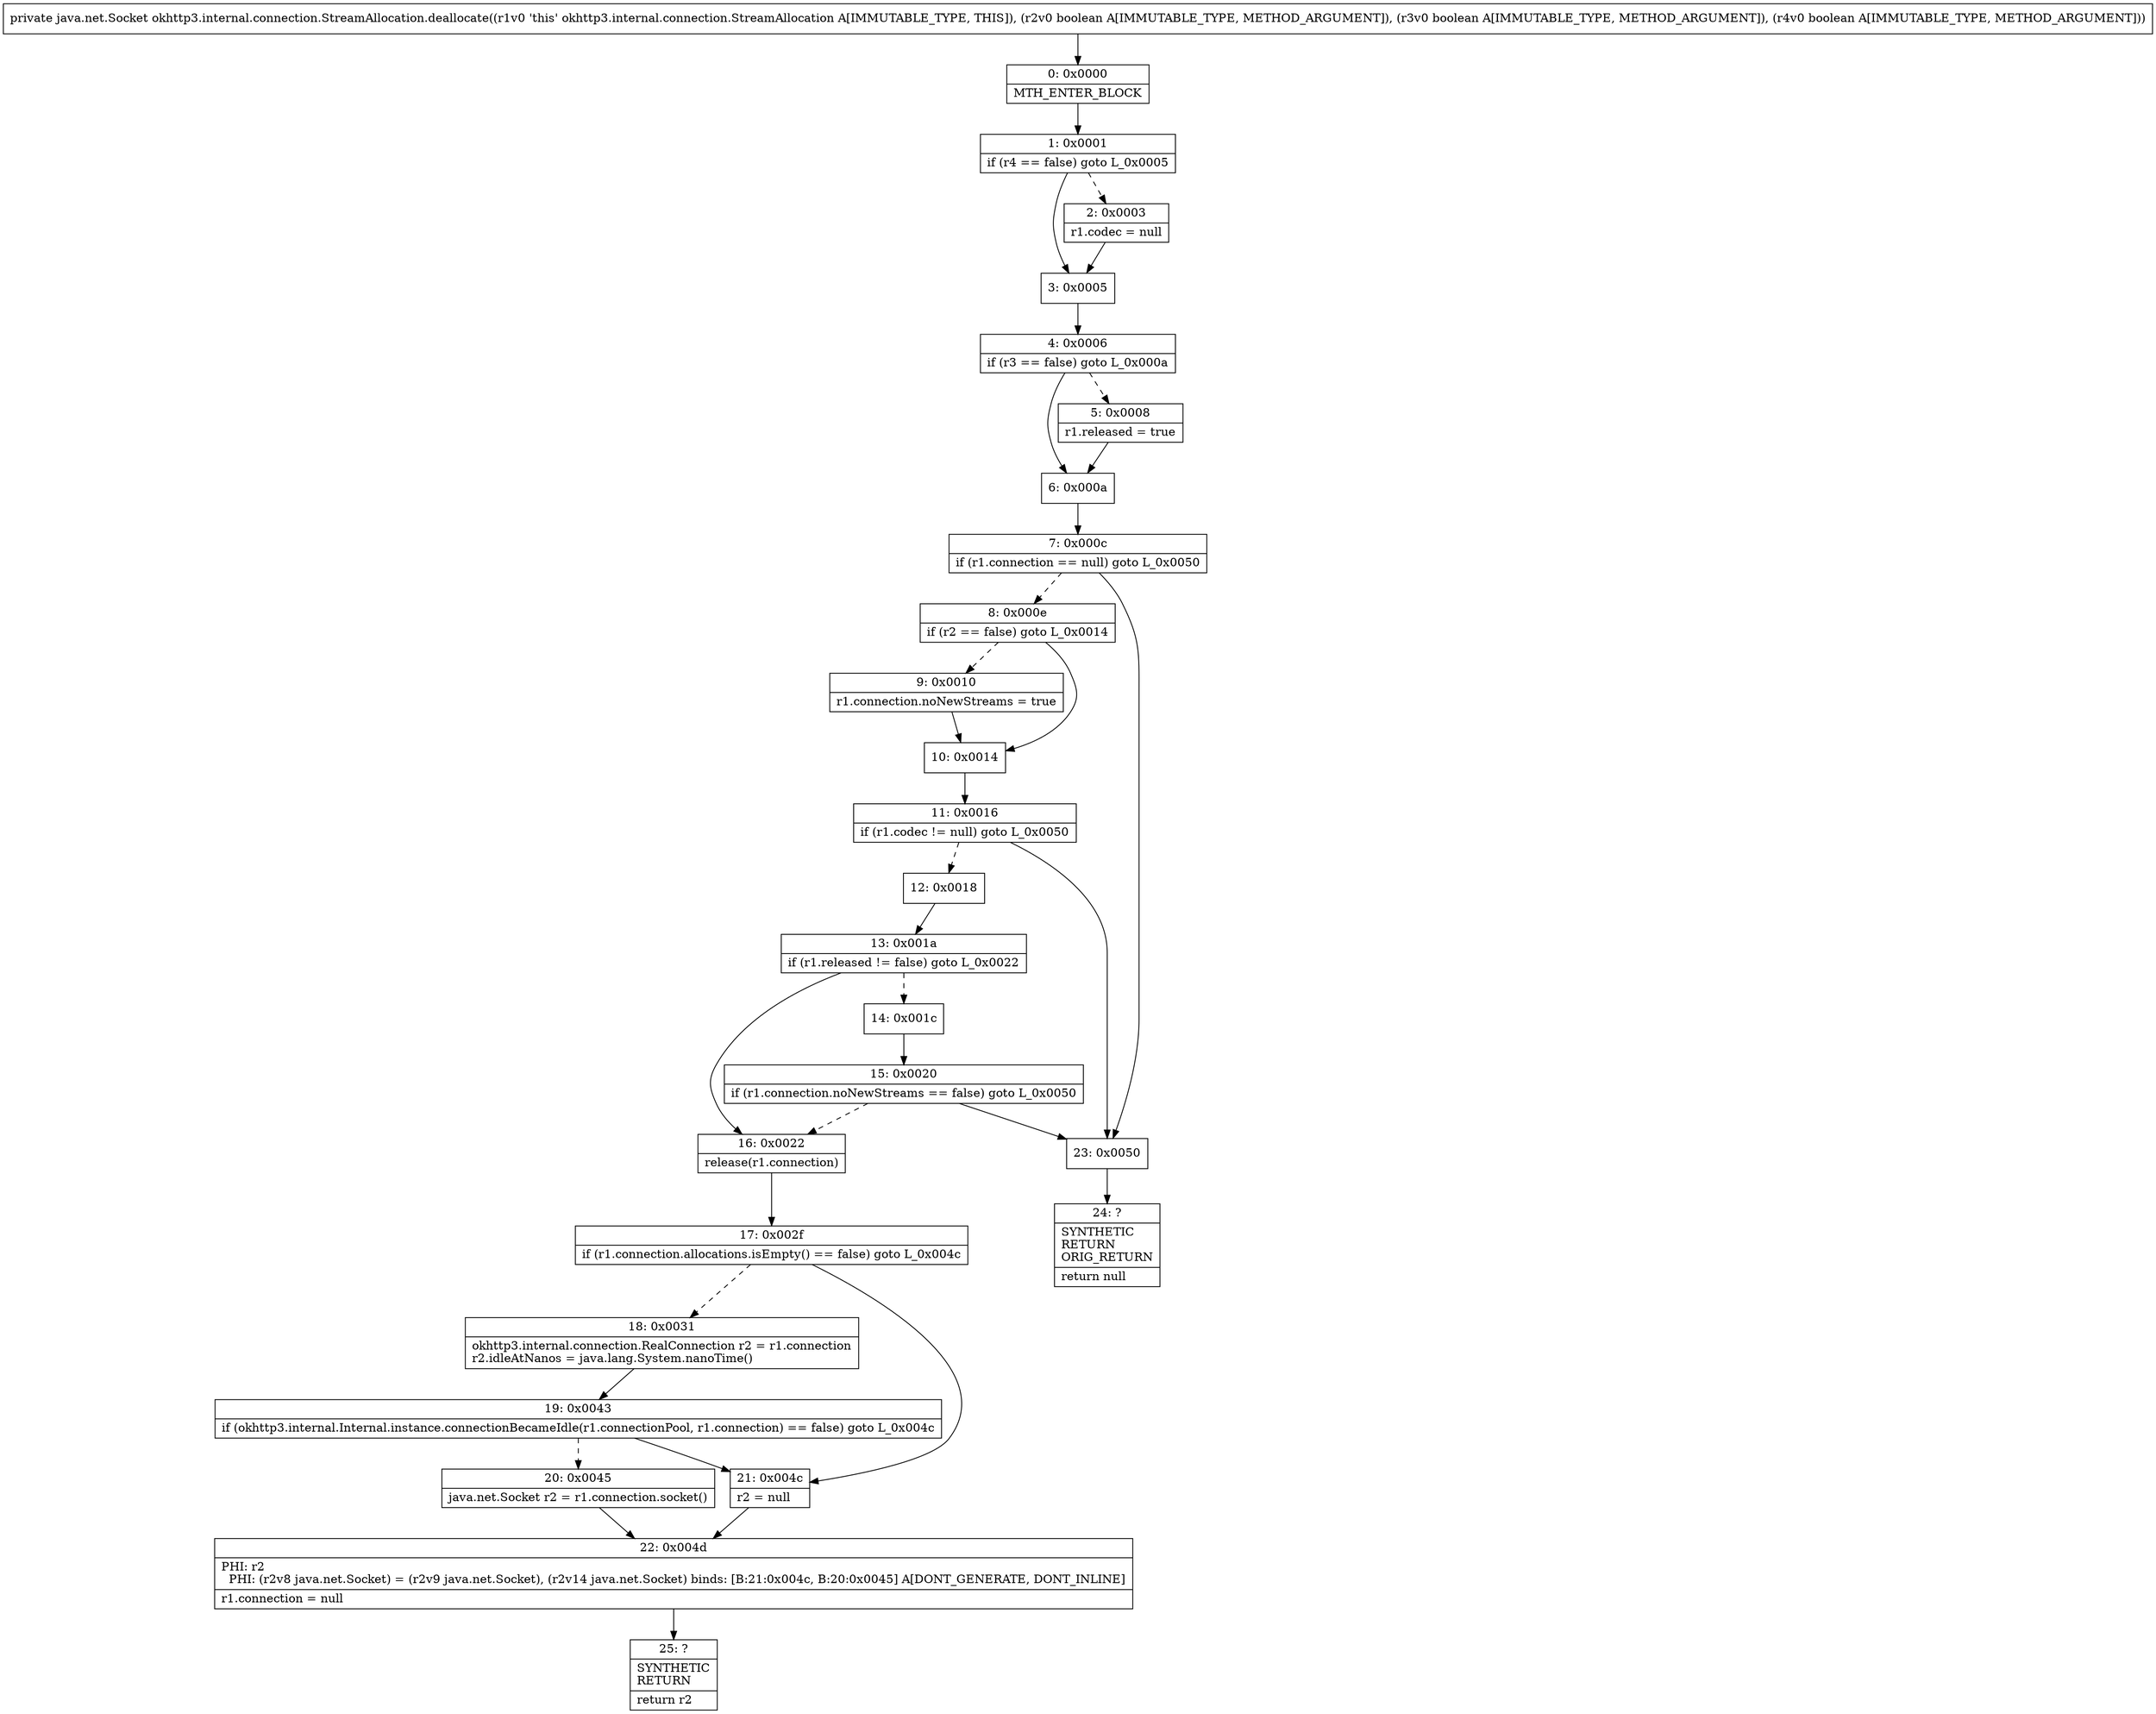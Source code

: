 digraph "CFG forokhttp3.internal.connection.StreamAllocation.deallocate(ZZZ)Ljava\/net\/Socket;" {
Node_0 [shape=record,label="{0\:\ 0x0000|MTH_ENTER_BLOCK\l}"];
Node_1 [shape=record,label="{1\:\ 0x0001|if (r4 == false) goto L_0x0005\l}"];
Node_2 [shape=record,label="{2\:\ 0x0003|r1.codec = null\l}"];
Node_3 [shape=record,label="{3\:\ 0x0005}"];
Node_4 [shape=record,label="{4\:\ 0x0006|if (r3 == false) goto L_0x000a\l}"];
Node_5 [shape=record,label="{5\:\ 0x0008|r1.released = true\l}"];
Node_6 [shape=record,label="{6\:\ 0x000a}"];
Node_7 [shape=record,label="{7\:\ 0x000c|if (r1.connection == null) goto L_0x0050\l}"];
Node_8 [shape=record,label="{8\:\ 0x000e|if (r2 == false) goto L_0x0014\l}"];
Node_9 [shape=record,label="{9\:\ 0x0010|r1.connection.noNewStreams = true\l}"];
Node_10 [shape=record,label="{10\:\ 0x0014}"];
Node_11 [shape=record,label="{11\:\ 0x0016|if (r1.codec != null) goto L_0x0050\l}"];
Node_12 [shape=record,label="{12\:\ 0x0018}"];
Node_13 [shape=record,label="{13\:\ 0x001a|if (r1.released != false) goto L_0x0022\l}"];
Node_14 [shape=record,label="{14\:\ 0x001c}"];
Node_15 [shape=record,label="{15\:\ 0x0020|if (r1.connection.noNewStreams == false) goto L_0x0050\l}"];
Node_16 [shape=record,label="{16\:\ 0x0022|release(r1.connection)\l}"];
Node_17 [shape=record,label="{17\:\ 0x002f|if (r1.connection.allocations.isEmpty() == false) goto L_0x004c\l}"];
Node_18 [shape=record,label="{18\:\ 0x0031|okhttp3.internal.connection.RealConnection r2 = r1.connection\lr2.idleAtNanos = java.lang.System.nanoTime()\l}"];
Node_19 [shape=record,label="{19\:\ 0x0043|if (okhttp3.internal.Internal.instance.connectionBecameIdle(r1.connectionPool, r1.connection) == false) goto L_0x004c\l}"];
Node_20 [shape=record,label="{20\:\ 0x0045|java.net.Socket r2 = r1.connection.socket()\l}"];
Node_21 [shape=record,label="{21\:\ 0x004c|r2 = null\l}"];
Node_22 [shape=record,label="{22\:\ 0x004d|PHI: r2 \l  PHI: (r2v8 java.net.Socket) = (r2v9 java.net.Socket), (r2v14 java.net.Socket) binds: [B:21:0x004c, B:20:0x0045] A[DONT_GENERATE, DONT_INLINE]\l|r1.connection = null\l}"];
Node_23 [shape=record,label="{23\:\ 0x0050}"];
Node_24 [shape=record,label="{24\:\ ?|SYNTHETIC\lRETURN\lORIG_RETURN\l|return null\l}"];
Node_25 [shape=record,label="{25\:\ ?|SYNTHETIC\lRETURN\l|return r2\l}"];
MethodNode[shape=record,label="{private java.net.Socket okhttp3.internal.connection.StreamAllocation.deallocate((r1v0 'this' okhttp3.internal.connection.StreamAllocation A[IMMUTABLE_TYPE, THIS]), (r2v0 boolean A[IMMUTABLE_TYPE, METHOD_ARGUMENT]), (r3v0 boolean A[IMMUTABLE_TYPE, METHOD_ARGUMENT]), (r4v0 boolean A[IMMUTABLE_TYPE, METHOD_ARGUMENT])) }"];
MethodNode -> Node_0;
Node_0 -> Node_1;
Node_1 -> Node_2[style=dashed];
Node_1 -> Node_3;
Node_2 -> Node_3;
Node_3 -> Node_4;
Node_4 -> Node_5[style=dashed];
Node_4 -> Node_6;
Node_5 -> Node_6;
Node_6 -> Node_7;
Node_7 -> Node_8[style=dashed];
Node_7 -> Node_23;
Node_8 -> Node_9[style=dashed];
Node_8 -> Node_10;
Node_9 -> Node_10;
Node_10 -> Node_11;
Node_11 -> Node_12[style=dashed];
Node_11 -> Node_23;
Node_12 -> Node_13;
Node_13 -> Node_14[style=dashed];
Node_13 -> Node_16;
Node_14 -> Node_15;
Node_15 -> Node_16[style=dashed];
Node_15 -> Node_23;
Node_16 -> Node_17;
Node_17 -> Node_18[style=dashed];
Node_17 -> Node_21;
Node_18 -> Node_19;
Node_19 -> Node_20[style=dashed];
Node_19 -> Node_21;
Node_20 -> Node_22;
Node_21 -> Node_22;
Node_22 -> Node_25;
Node_23 -> Node_24;
}

